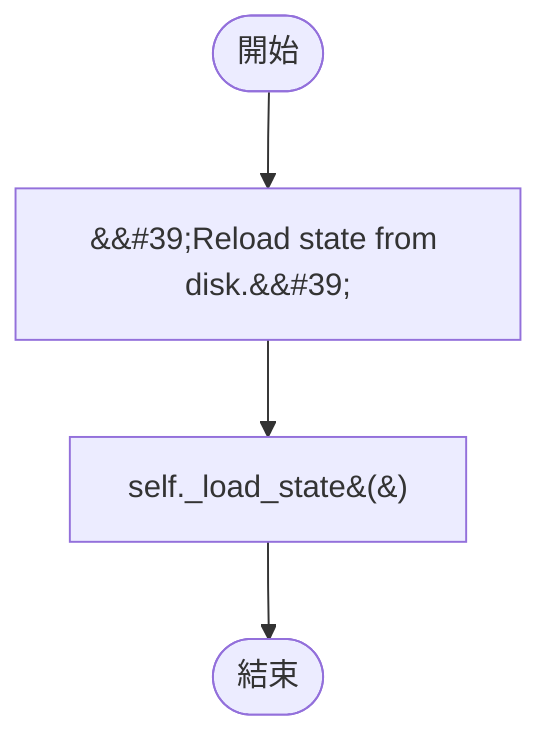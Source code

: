 flowchart TB
    n1([開始])
    n2([結束])
    n3[&amp;&#35;39;Reload state from disk.&amp;&#35;39;]
    n4[self._load_state&#40;&#41;]
    n1 --> n3
    n3 --> n4
    n4 --> n2